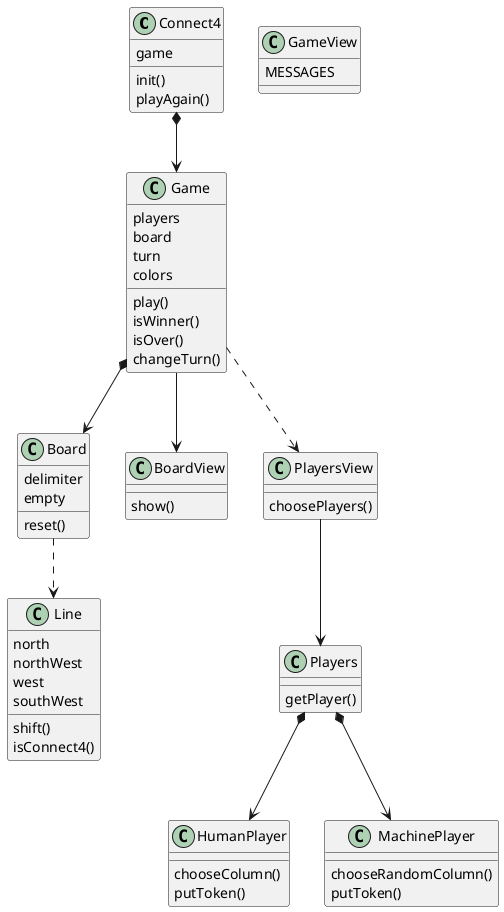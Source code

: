 @startuml "Classes Diagram"

class Connect4 {
  game

  init()
  playAgain()
}
class Game {
  players
  board
  turn
  colors

  play()
  isWinner()
  isOver()
  changeTurn()
}
class GameView {
  MESSAGES
}
class Board {
  delimiter
  empty

  reset()
}
class BoardView {
  show()
}
class Line {
  north
  northWest
  west
  southWest

  shift()
  isConnect4()
}
class Players {
  getPlayer()
}
class PlayersView {
  choosePlayers()
}
class HumanPlayer {
  chooseColumn()
  putToken()
}
class MachinePlayer {
  chooseRandomColumn()
  putToken()
}

Connect4 *--> Game
' Game -> GameView
PlayersView --> Players
Game ..> PlayersView
Game *--> Board
Game --> BoardView
Board ..> Line
Players *--> HumanPlayer
Players *--> MachinePlayer

@enduml